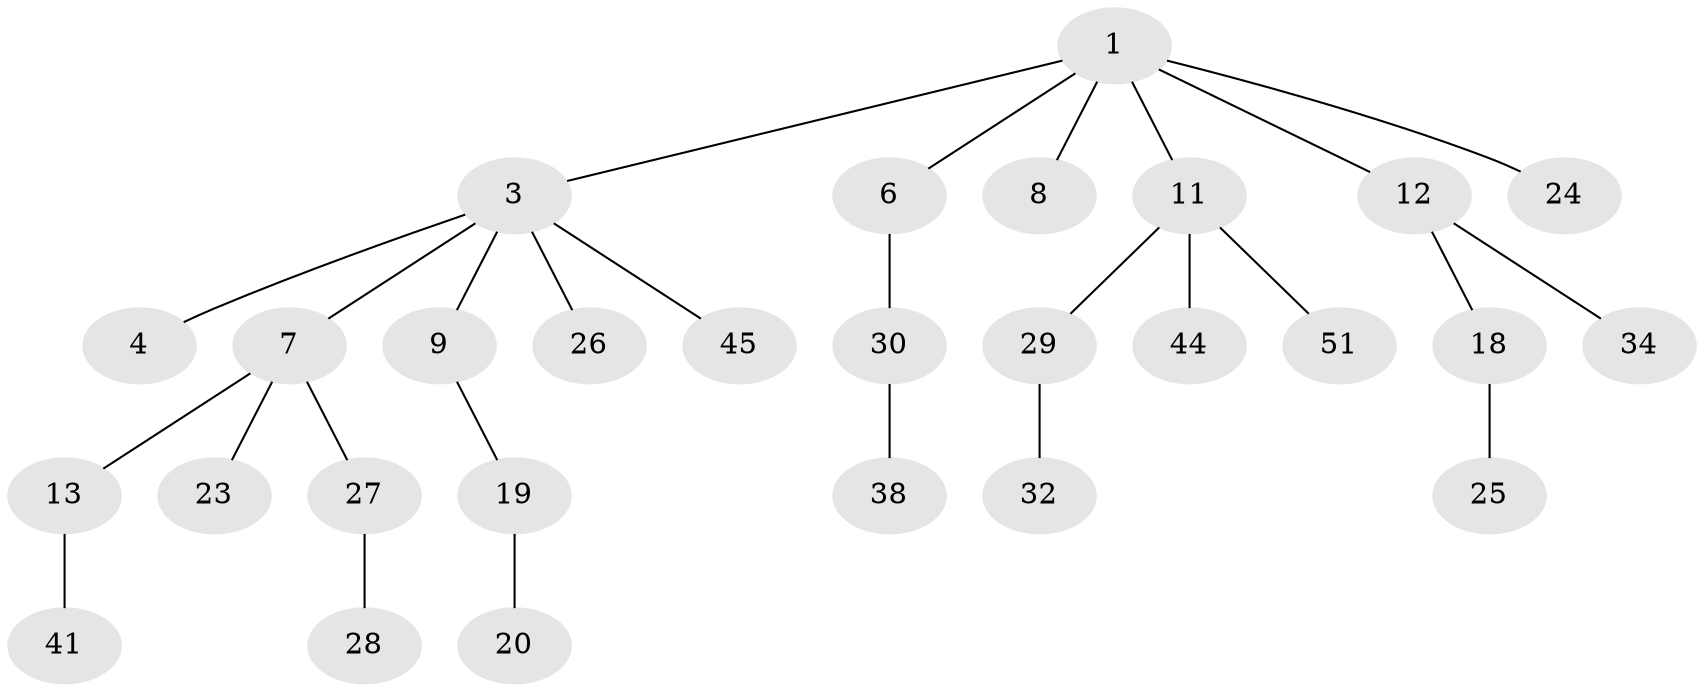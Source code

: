 // original degree distribution, {3: 0.12280701754385964, 5: 0.10526315789473684, 1: 0.543859649122807, 2: 0.19298245614035087, 4: 0.03508771929824561}
// Generated by graph-tools (version 1.1) at 2025/15/03/09/25 04:15:20]
// undirected, 28 vertices, 27 edges
graph export_dot {
graph [start="1"]
  node [color=gray90,style=filled];
  1 [super="+2"];
  3 [super="+5+22"];
  4;
  6;
  7 [super="+10+54+53"];
  8 [super="+15"];
  9;
  11 [super="+42+16"];
  12 [super="+14"];
  13 [super="+36"];
  18;
  19 [super="+21"];
  20;
  23;
  24;
  25;
  26;
  27 [super="+52+37+33"];
  28;
  29;
  30;
  32;
  34;
  38;
  41;
  44;
  45 [super="+49"];
  51;
  1 -- 11;
  1 -- 24;
  1 -- 3;
  1 -- 6;
  1 -- 8;
  1 -- 12;
  3 -- 4;
  3 -- 7;
  3 -- 9;
  3 -- 26;
  3 -- 45;
  6 -- 30;
  7 -- 13;
  7 -- 27;
  7 -- 23;
  9 -- 19;
  11 -- 51;
  11 -- 44;
  11 -- 29;
  12 -- 18;
  12 -- 34;
  13 -- 41;
  18 -- 25;
  19 -- 20;
  27 -- 28;
  29 -- 32;
  30 -- 38;
}
